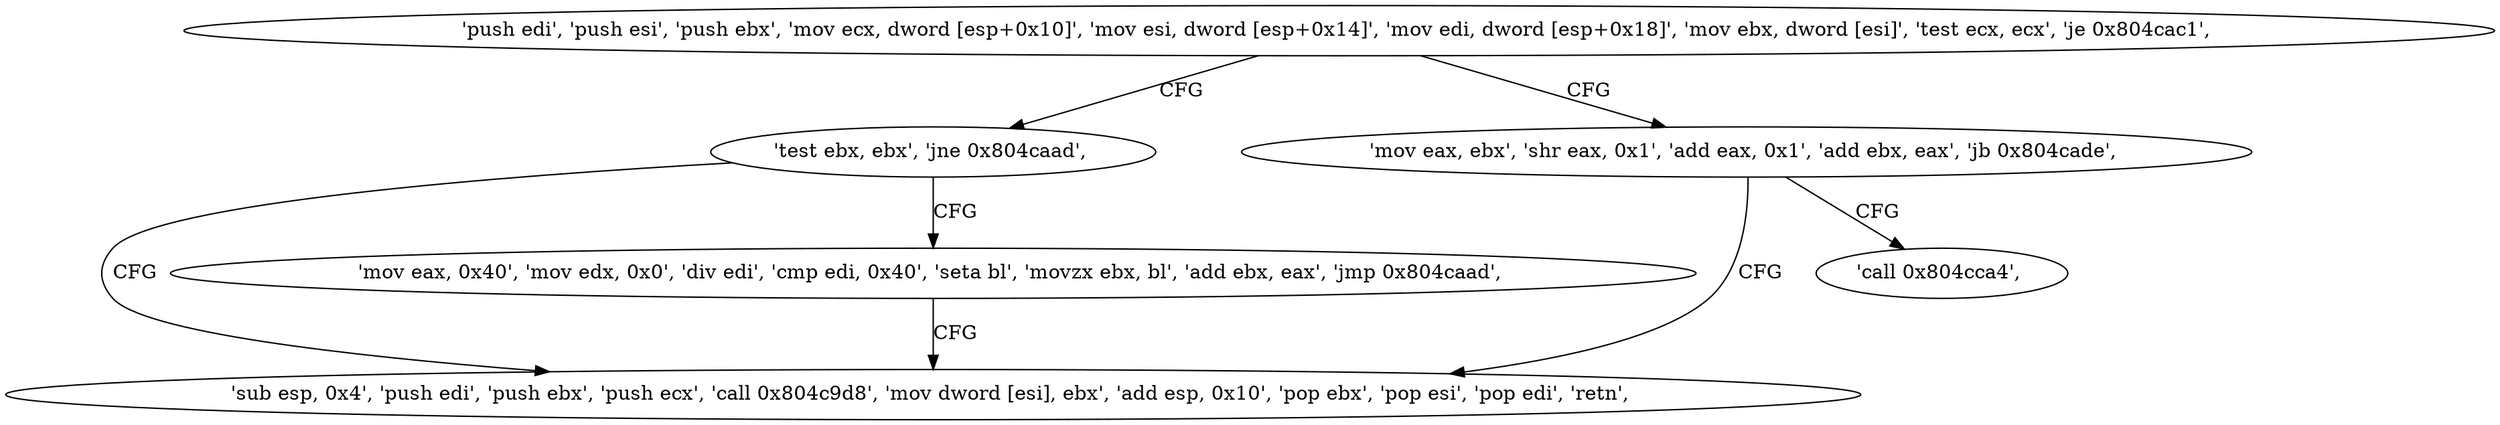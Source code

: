digraph "func" {
"134531725" [label = "'push edi', 'push esi', 'push ebx', 'mov ecx, dword [esp+0x10]', 'mov esi, dword [esp+0x14]', 'mov edi, dword [esp+0x18]', 'mov ebx, dword [esi]', 'test ecx, ecx', 'je 0x804cac1', " ]
"134531777" [label = "'test ebx, ebx', 'jne 0x804caad', " ]
"134531746" [label = "'mov eax, ebx', 'shr eax, 0x1', 'add eax, 0x1', 'add ebx, eax', 'jb 0x804cade', " ]
"134531757" [label = "'sub esp, 0x4', 'push edi', 'push ebx', 'push ecx', 'call 0x804c9d8', 'mov dword [esi], ebx', 'add esp, 0x10', 'pop ebx', 'pop esi', 'pop edi', 'retn', " ]
"134531781" [label = "'mov eax, 0x40', 'mov edx, 0x0', 'div edi', 'cmp edi, 0x40', 'seta bl', 'movzx ebx, bl', 'add ebx, eax', 'jmp 0x804caad', " ]
"134531806" [label = "'call 0x804cca4', " ]
"134531725" -> "134531777" [ label = "CFG" ]
"134531725" -> "134531746" [ label = "CFG" ]
"134531777" -> "134531757" [ label = "CFG" ]
"134531777" -> "134531781" [ label = "CFG" ]
"134531746" -> "134531806" [ label = "CFG" ]
"134531746" -> "134531757" [ label = "CFG" ]
"134531781" -> "134531757" [ label = "CFG" ]
}
